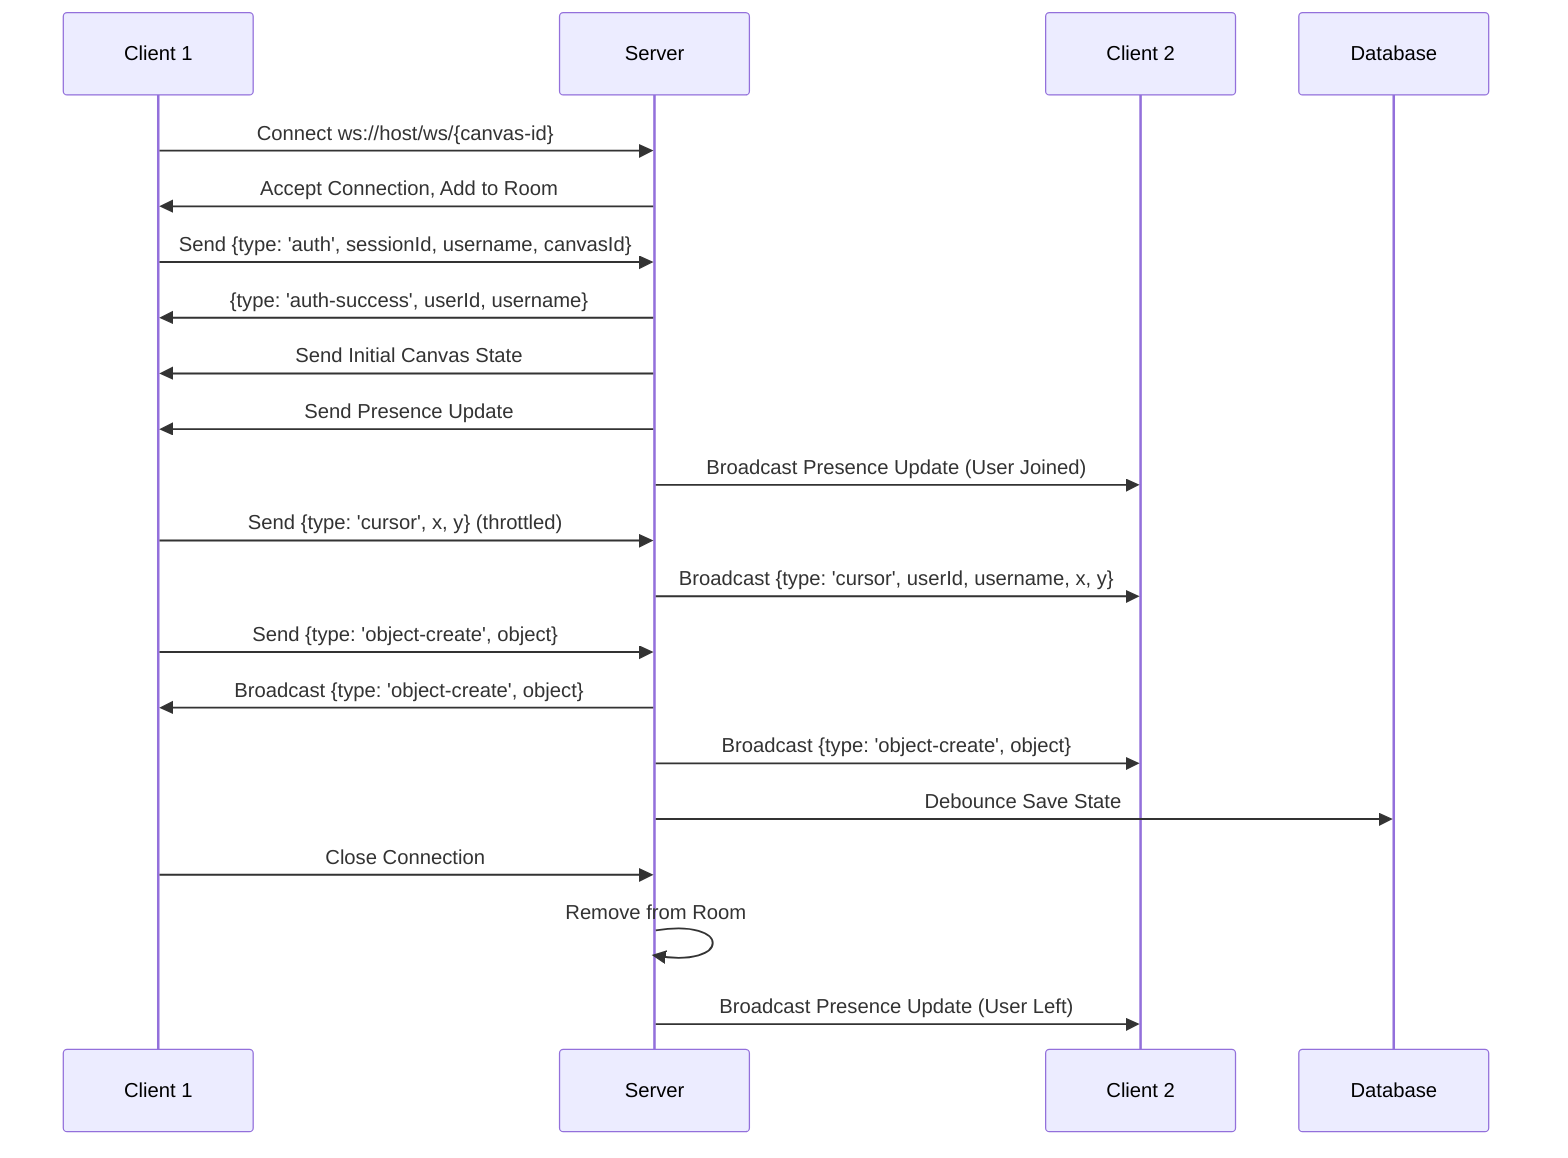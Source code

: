 sequenceDiagram
    participant Client1 as Client 1
    participant Server
    participant Client2 as Client 2

    Client1->>Server: Connect ws://host/ws/{canvas-id}
    Server->>Client1: Accept Connection, Add to Room
    Client1->>Server: Send {type: 'auth', sessionId, username, canvasId}
    Server->>Client1: {type: 'auth-success', userId, username}
    Server->>Client1: Send Initial Canvas State
    Server->>Client1: Send Presence Update
    Server->>Client2: Broadcast Presence Update (User Joined)

    Client1->>Server: Send {type: 'cursor', x, y} (throttled)
    Server->>Client2: Broadcast {type: 'cursor', userId, username, x, y}

    Client1->>Server: Send {type: 'object-create', object}
    Server->>Client1: Broadcast {type: 'object-create', object}
    Server->>Client2: Broadcast {type: 'object-create', object}
    Server->>Database: Debounce Save State

    Client1->>Server: Close Connection
    Server->>Server: Remove from Room
    Server->>Client2: Broadcast Presence Update (User Left)